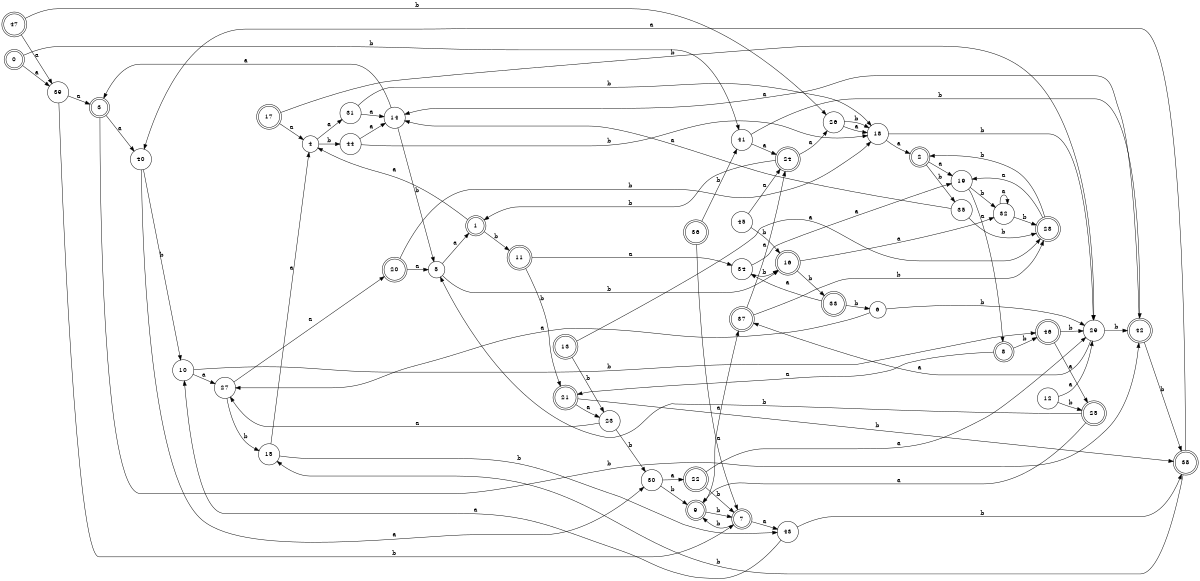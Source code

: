 digraph n39_3 {
__start0 [label="" shape="none"];

rankdir=LR;
size="8,5";

s0 [style="rounded,filled", color="black", fillcolor="white" shape="doublecircle", label="0"];
s1 [style="rounded,filled", color="black", fillcolor="white" shape="doublecircle", label="1"];
s2 [style="rounded,filled", color="black", fillcolor="white" shape="doublecircle", label="2"];
s3 [style="rounded,filled", color="black", fillcolor="white" shape="doublecircle", label="3"];
s4 [style="filled", color="black", fillcolor="white" shape="circle", label="4"];
s5 [style="filled", color="black", fillcolor="white" shape="circle", label="5"];
s6 [style="filled", color="black", fillcolor="white" shape="circle", label="6"];
s7 [style="rounded,filled", color="black", fillcolor="white" shape="doublecircle", label="7"];
s8 [style="rounded,filled", color="black", fillcolor="white" shape="doublecircle", label="8"];
s9 [style="rounded,filled", color="black", fillcolor="white" shape="doublecircle", label="9"];
s10 [style="filled", color="black", fillcolor="white" shape="circle", label="10"];
s11 [style="rounded,filled", color="black", fillcolor="white" shape="doublecircle", label="11"];
s12 [style="filled", color="black", fillcolor="white" shape="circle", label="12"];
s13 [style="rounded,filled", color="black", fillcolor="white" shape="doublecircle", label="13"];
s14 [style="filled", color="black", fillcolor="white" shape="circle", label="14"];
s15 [style="filled", color="black", fillcolor="white" shape="circle", label="15"];
s16 [style="rounded,filled", color="black", fillcolor="white" shape="doublecircle", label="16"];
s17 [style="rounded,filled", color="black", fillcolor="white" shape="doublecircle", label="17"];
s18 [style="filled", color="black", fillcolor="white" shape="circle", label="18"];
s19 [style="filled", color="black", fillcolor="white" shape="circle", label="19"];
s20 [style="rounded,filled", color="black", fillcolor="white" shape="doublecircle", label="20"];
s21 [style="rounded,filled", color="black", fillcolor="white" shape="doublecircle", label="21"];
s22 [style="rounded,filled", color="black", fillcolor="white" shape="doublecircle", label="22"];
s23 [style="filled", color="black", fillcolor="white" shape="circle", label="23"];
s24 [style="rounded,filled", color="black", fillcolor="white" shape="doublecircle", label="24"];
s25 [style="rounded,filled", color="black", fillcolor="white" shape="doublecircle", label="25"];
s26 [style="filled", color="black", fillcolor="white" shape="circle", label="26"];
s27 [style="filled", color="black", fillcolor="white" shape="circle", label="27"];
s28 [style="rounded,filled", color="black", fillcolor="white" shape="doublecircle", label="28"];
s29 [style="filled", color="black", fillcolor="white" shape="circle", label="29"];
s30 [style="filled", color="black", fillcolor="white" shape="circle", label="30"];
s31 [style="filled", color="black", fillcolor="white" shape="circle", label="31"];
s32 [style="filled", color="black", fillcolor="white" shape="circle", label="32"];
s33 [style="rounded,filled", color="black", fillcolor="white" shape="doublecircle", label="33"];
s34 [style="filled", color="black", fillcolor="white" shape="circle", label="34"];
s35 [style="filled", color="black", fillcolor="white" shape="circle", label="35"];
s36 [style="rounded,filled", color="black", fillcolor="white" shape="doublecircle", label="36"];
s37 [style="rounded,filled", color="black", fillcolor="white" shape="doublecircle", label="37"];
s38 [style="rounded,filled", color="black", fillcolor="white" shape="doublecircle", label="38"];
s39 [style="filled", color="black", fillcolor="white" shape="circle", label="39"];
s40 [style="filled", color="black", fillcolor="white" shape="circle", label="40"];
s41 [style="filled", color="black", fillcolor="white" shape="circle", label="41"];
s42 [style="rounded,filled", color="black", fillcolor="white" shape="doublecircle", label="42"];
s43 [style="filled", color="black", fillcolor="white" shape="circle", label="43"];
s44 [style="filled", color="black", fillcolor="white" shape="circle", label="44"];
s45 [style="filled", color="black", fillcolor="white" shape="circle", label="45"];
s46 [style="rounded,filled", color="black", fillcolor="white" shape="doublecircle", label="46"];
s47 [style="rounded,filled", color="black", fillcolor="white" shape="doublecircle", label="47"];
s0 -> s39 [label="a"];
s0 -> s41 [label="b"];
s1 -> s4 [label="a"];
s1 -> s11 [label="b"];
s2 -> s19 [label="a"];
s2 -> s35 [label="b"];
s3 -> s40 [label="a"];
s3 -> s42 [label="b"];
s4 -> s31 [label="a"];
s4 -> s44 [label="b"];
s5 -> s1 [label="a"];
s5 -> s16 [label="b"];
s6 -> s27 [label="a"];
s6 -> s29 [label="b"];
s7 -> s43 [label="a"];
s7 -> s9 [label="b"];
s8 -> s21 [label="a"];
s8 -> s46 [label="b"];
s9 -> s37 [label="a"];
s9 -> s7 [label="b"];
s10 -> s27 [label="a"];
s10 -> s46 [label="b"];
s11 -> s34 [label="a"];
s11 -> s21 [label="b"];
s12 -> s29 [label="a"];
s12 -> s25 [label="b"];
s13 -> s28 [label="a"];
s13 -> s23 [label="b"];
s14 -> s3 [label="a"];
s14 -> s5 [label="b"];
s15 -> s4 [label="a"];
s15 -> s43 [label="b"];
s16 -> s32 [label="a"];
s16 -> s33 [label="b"];
s17 -> s4 [label="a"];
s17 -> s29 [label="b"];
s18 -> s2 [label="a"];
s18 -> s29 [label="b"];
s19 -> s8 [label="a"];
s19 -> s32 [label="b"];
s20 -> s5 [label="a"];
s20 -> s18 [label="b"];
s21 -> s23 [label="a"];
s21 -> s38 [label="b"];
s22 -> s29 [label="a"];
s22 -> s7 [label="b"];
s23 -> s27 [label="a"];
s23 -> s30 [label="b"];
s24 -> s26 [label="a"];
s24 -> s1 [label="b"];
s25 -> s9 [label="a"];
s25 -> s5 [label="b"];
s26 -> s18 [label="a"];
s26 -> s18 [label="b"];
s27 -> s20 [label="a"];
s27 -> s15 [label="b"];
s28 -> s19 [label="a"];
s28 -> s2 [label="b"];
s29 -> s37 [label="a"];
s29 -> s42 [label="b"];
s30 -> s22 [label="a"];
s30 -> s9 [label="b"];
s31 -> s14 [label="a"];
s31 -> s18 [label="b"];
s32 -> s32 [label="a"];
s32 -> s28 [label="b"];
s33 -> s34 [label="a"];
s33 -> s6 [label="b"];
s34 -> s19 [label="a"];
s34 -> s16 [label="b"];
s35 -> s14 [label="a"];
s35 -> s28 [label="b"];
s36 -> s7 [label="a"];
s36 -> s41 [label="b"];
s37 -> s24 [label="a"];
s37 -> s28 [label="b"];
s38 -> s40 [label="a"];
s38 -> s15 [label="b"];
s39 -> s3 [label="a"];
s39 -> s7 [label="b"];
s40 -> s30 [label="a"];
s40 -> s10 [label="b"];
s41 -> s24 [label="a"];
s41 -> s42 [label="b"];
s42 -> s14 [label="a"];
s42 -> s38 [label="b"];
s43 -> s10 [label="a"];
s43 -> s38 [label="b"];
s44 -> s14 [label="a"];
s44 -> s18 [label="b"];
s45 -> s24 [label="a"];
s45 -> s16 [label="b"];
s46 -> s25 [label="a"];
s46 -> s29 [label="b"];
s47 -> s39 [label="a"];
s47 -> s26 [label="b"];

}